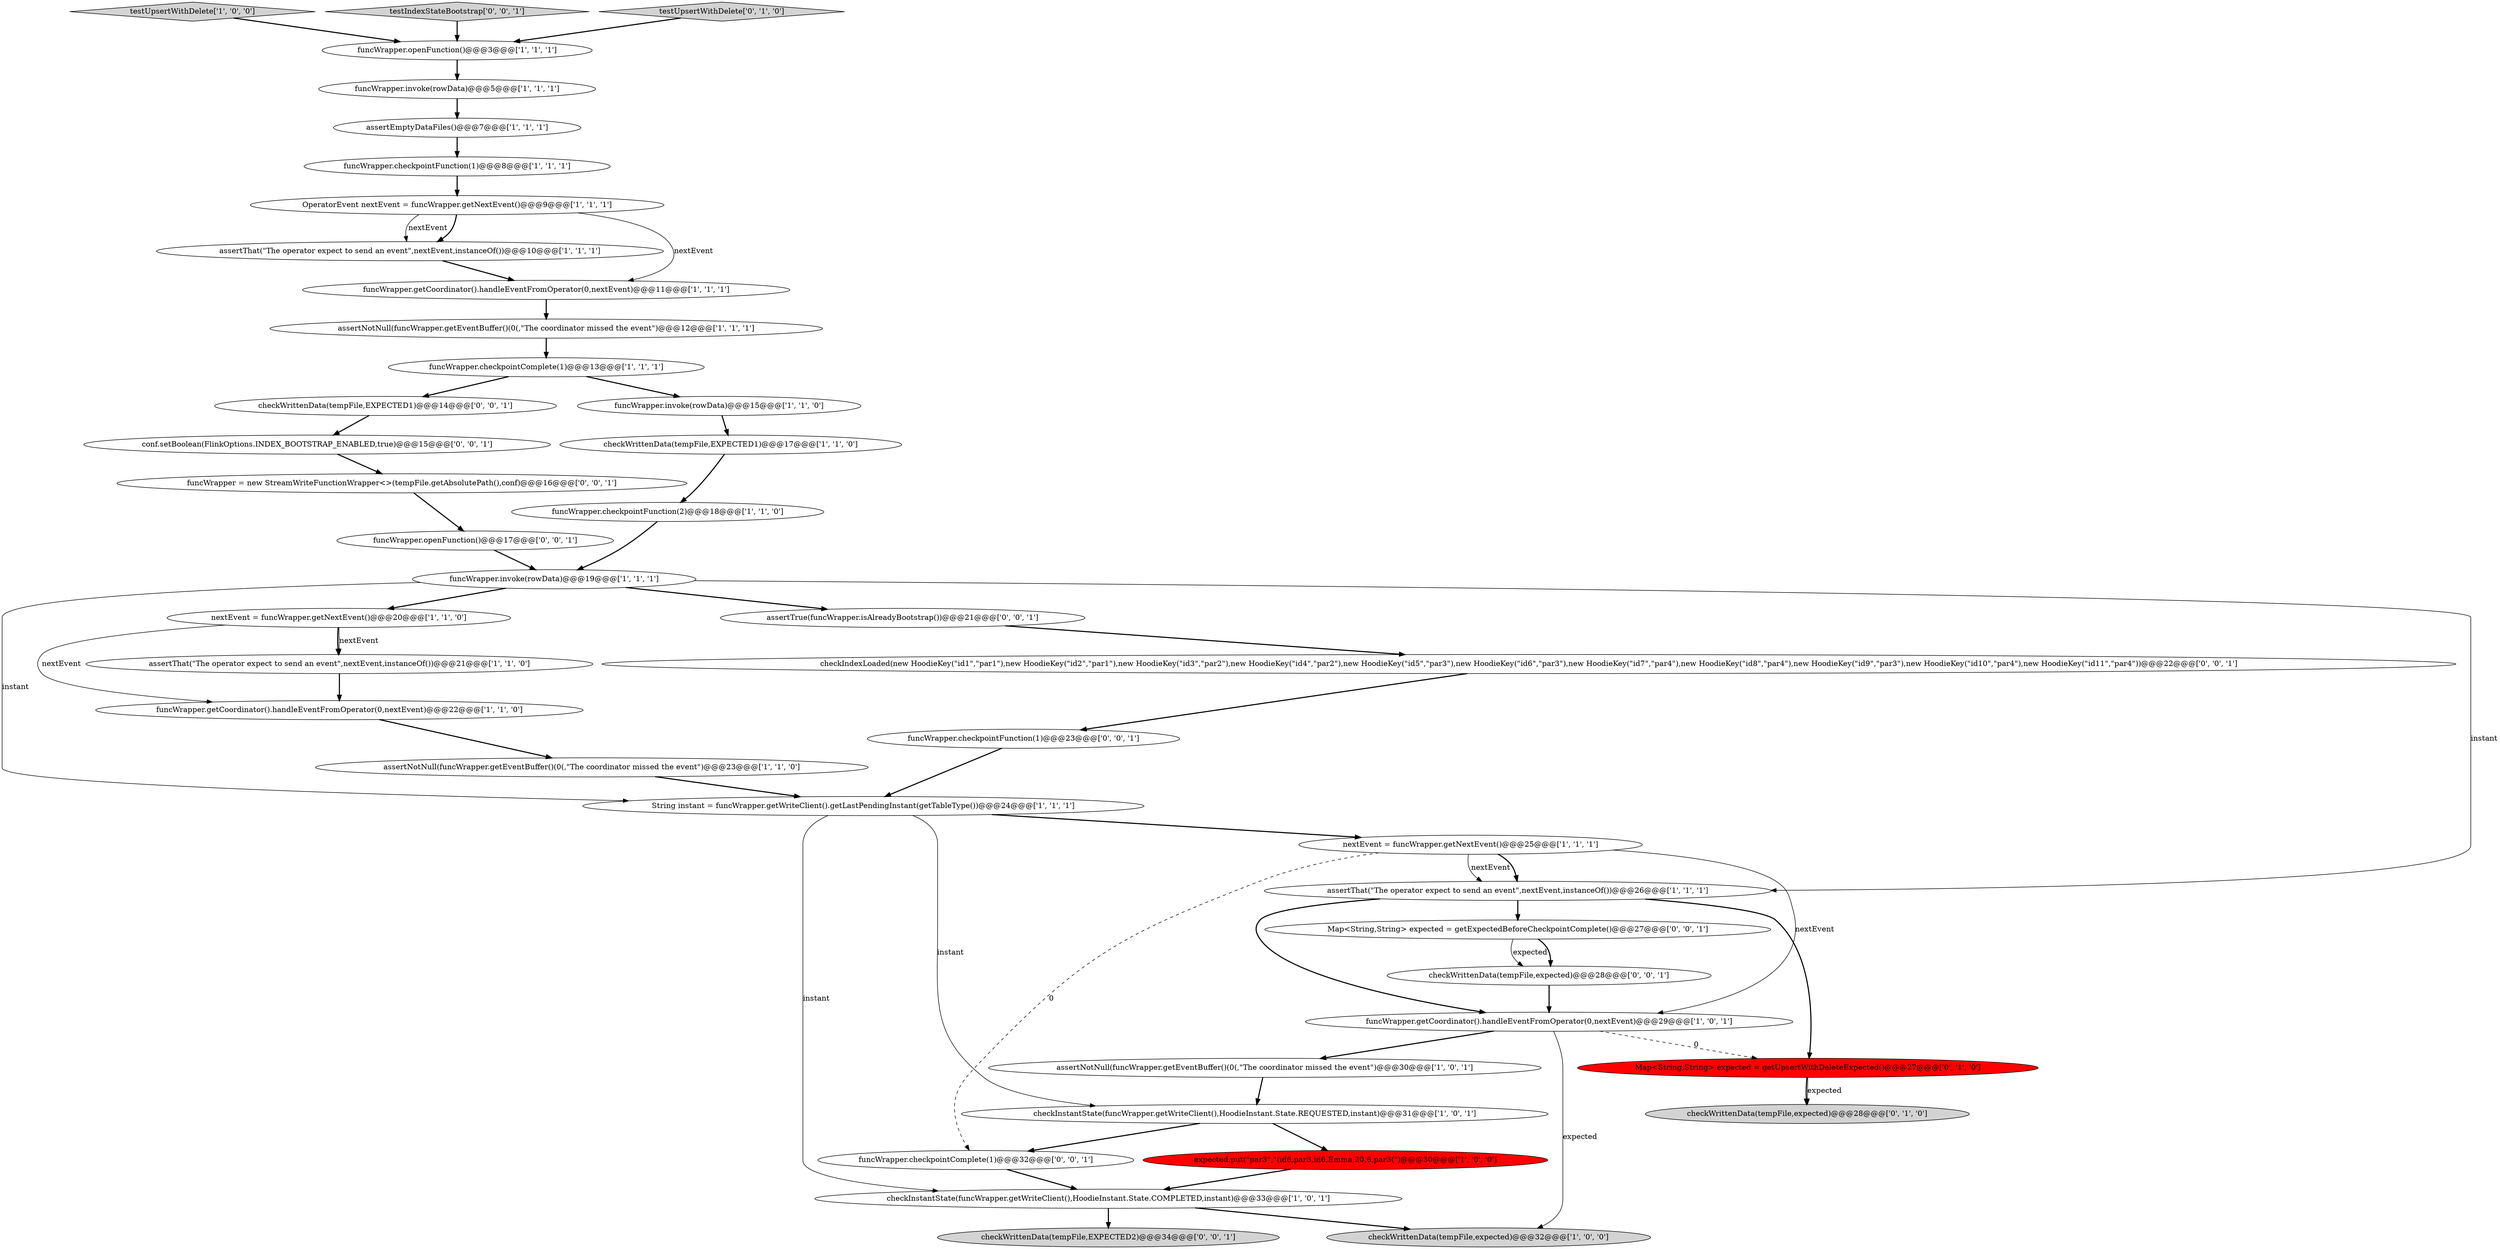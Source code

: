 digraph {
2 [style = filled, label = "assertEmptyDataFiles()@@@7@@@['1', '1', '1']", fillcolor = white, shape = ellipse image = "AAA0AAABBB1BBB"];
9 [style = filled, label = "funcWrapper.invoke(rowData)@@@19@@@['1', '1', '1']", fillcolor = white, shape = ellipse image = "AAA0AAABBB1BBB"];
25 [style = filled, label = "assertNotNull(funcWrapper.getEventBuffer()(0(,\"The coordinator missed the event\")@@@23@@@['1', '1', '0']", fillcolor = white, shape = ellipse image = "AAA0AAABBB1BBB"];
19 [style = filled, label = "funcWrapper.getCoordinator().handleEventFromOperator(0,nextEvent)@@@29@@@['1', '0', '1']", fillcolor = white, shape = ellipse image = "AAA0AAABBB1BBB"];
38 [style = filled, label = "checkWrittenData(tempFile,expected)@@@28@@@['0', '0', '1']", fillcolor = white, shape = ellipse image = "AAA0AAABBB3BBB"];
8 [style = filled, label = "testUpsertWithDelete['1', '0', '0']", fillcolor = lightgray, shape = diamond image = "AAA0AAABBB1BBB"];
10 [style = filled, label = "String instant = funcWrapper.getWriteClient().getLastPendingInstant(getTableType())@@@24@@@['1', '1', '1']", fillcolor = white, shape = ellipse image = "AAA0AAABBB1BBB"];
3 [style = filled, label = "assertNotNull(funcWrapper.getEventBuffer()(0(,\"The coordinator missed the event\")@@@30@@@['1', '0', '1']", fillcolor = white, shape = ellipse image = "AAA0AAABBB1BBB"];
0 [style = filled, label = "assertNotNull(funcWrapper.getEventBuffer()(0(,\"The coordinator missed the event\")@@@12@@@['1', '1', '1']", fillcolor = white, shape = ellipse image = "AAA0AAABBB1BBB"];
24 [style = filled, label = "nextEvent = funcWrapper.getNextEvent()@@@20@@@['1', '1', '0']", fillcolor = white, shape = ellipse image = "AAA0AAABBB1BBB"];
37 [style = filled, label = "funcWrapper.checkpointFunction(1)@@@23@@@['0', '0', '1']", fillcolor = white, shape = ellipse image = "AAA0AAABBB3BBB"];
16 [style = filled, label = "checkWrittenData(tempFile,expected)@@@32@@@['1', '0', '0']", fillcolor = lightgray, shape = ellipse image = "AAA0AAABBB1BBB"];
31 [style = filled, label = "funcWrapper.openFunction()@@@17@@@['0', '0', '1']", fillcolor = white, shape = ellipse image = "AAA0AAABBB3BBB"];
6 [style = filled, label = "funcWrapper.getCoordinator().handleEventFromOperator(0,nextEvent)@@@11@@@['1', '1', '1']", fillcolor = white, shape = ellipse image = "AAA0AAABBB1BBB"];
35 [style = filled, label = "checkIndexLoaded(new HoodieKey(\"id1\",\"par1\"),new HoodieKey(\"id2\",\"par1\"),new HoodieKey(\"id3\",\"par2\"),new HoodieKey(\"id4\",\"par2\"),new HoodieKey(\"id5\",\"par3\"),new HoodieKey(\"id6\",\"par3\"),new HoodieKey(\"id7\",\"par4\"),new HoodieKey(\"id8\",\"par4\"),new HoodieKey(\"id9\",\"par3\"),new HoodieKey(\"id10\",\"par4\"),new HoodieKey(\"id11\",\"par4\"))@@@22@@@['0', '0', '1']", fillcolor = white, shape = ellipse image = "AAA0AAABBB3BBB"];
22 [style = filled, label = "funcWrapper.invoke(rowData)@@@15@@@['1', '1', '0']", fillcolor = white, shape = ellipse image = "AAA0AAABBB1BBB"];
39 [style = filled, label = "testIndexStateBootstrap['0', '0', '1']", fillcolor = lightgray, shape = diamond image = "AAA0AAABBB3BBB"];
29 [style = filled, label = "Map<String,String> expected = getUpsertWithDeleteExpected()@@@27@@@['0', '1', '0']", fillcolor = red, shape = ellipse image = "AAA1AAABBB2BBB"];
30 [style = filled, label = "funcWrapper.checkpointComplete(1)@@@32@@@['0', '0', '1']", fillcolor = white, shape = ellipse image = "AAA0AAABBB3BBB"];
1 [style = filled, label = "expected.put(\"par3\",\"(id6,par3,id6,Emma,20,6,par3(\")@@@30@@@['1', '0', '0']", fillcolor = red, shape = ellipse image = "AAA1AAABBB1BBB"];
4 [style = filled, label = "checkInstantState(funcWrapper.getWriteClient(),HoodieInstant.State.COMPLETED,instant)@@@33@@@['1', '0', '1']", fillcolor = white, shape = ellipse image = "AAA0AAABBB1BBB"];
5 [style = filled, label = "funcWrapper.checkpointFunction(1)@@@8@@@['1', '1', '1']", fillcolor = white, shape = ellipse image = "AAA0AAABBB1BBB"];
27 [style = filled, label = "testUpsertWithDelete['0', '1', '0']", fillcolor = lightgray, shape = diamond image = "AAA0AAABBB2BBB"];
36 [style = filled, label = "checkWrittenData(tempFile,EXPECTED2)@@@34@@@['0', '0', '1']", fillcolor = lightgray, shape = ellipse image = "AAA0AAABBB3BBB"];
11 [style = filled, label = "assertThat(\"The operator expect to send an event\",nextEvent,instanceOf())@@@21@@@['1', '1', '0']", fillcolor = white, shape = ellipse image = "AAA0AAABBB1BBB"];
23 [style = filled, label = "nextEvent = funcWrapper.getNextEvent()@@@25@@@['1', '1', '1']", fillcolor = white, shape = ellipse image = "AAA0AAABBB1BBB"];
21 [style = filled, label = "assertThat(\"The operator expect to send an event\",nextEvent,instanceOf())@@@10@@@['1', '1', '1']", fillcolor = white, shape = ellipse image = "AAA0AAABBB1BBB"];
17 [style = filled, label = "funcWrapper.openFunction()@@@3@@@['1', '1', '1']", fillcolor = white, shape = ellipse image = "AAA0AAABBB1BBB"];
41 [style = filled, label = "assertTrue(funcWrapper.isAlreadyBootstrap())@@@21@@@['0', '0', '1']", fillcolor = white, shape = ellipse image = "AAA0AAABBB3BBB"];
12 [style = filled, label = "checkWrittenData(tempFile,EXPECTED1)@@@17@@@['1', '1', '0']", fillcolor = white, shape = ellipse image = "AAA0AAABBB1BBB"];
7 [style = filled, label = "funcWrapper.checkpointFunction(2)@@@18@@@['1', '1', '0']", fillcolor = white, shape = ellipse image = "AAA0AAABBB1BBB"];
13 [style = filled, label = "OperatorEvent nextEvent = funcWrapper.getNextEvent()@@@9@@@['1', '1', '1']", fillcolor = white, shape = ellipse image = "AAA0AAABBB1BBB"];
34 [style = filled, label = "funcWrapper = new StreamWriteFunctionWrapper<>(tempFile.getAbsolutePath(),conf)@@@16@@@['0', '0', '1']", fillcolor = white, shape = ellipse image = "AAA0AAABBB3BBB"];
14 [style = filled, label = "funcWrapper.checkpointComplete(1)@@@13@@@['1', '1', '1']", fillcolor = white, shape = ellipse image = "AAA0AAABBB1BBB"];
26 [style = filled, label = "checkInstantState(funcWrapper.getWriteClient(),HoodieInstant.State.REQUESTED,instant)@@@31@@@['1', '0', '1']", fillcolor = white, shape = ellipse image = "AAA0AAABBB1BBB"];
18 [style = filled, label = "assertThat(\"The operator expect to send an event\",nextEvent,instanceOf())@@@26@@@['1', '1', '1']", fillcolor = white, shape = ellipse image = "AAA0AAABBB1BBB"];
15 [style = filled, label = "funcWrapper.getCoordinator().handleEventFromOperator(0,nextEvent)@@@22@@@['1', '1', '0']", fillcolor = white, shape = ellipse image = "AAA0AAABBB1BBB"];
28 [style = filled, label = "checkWrittenData(tempFile,expected)@@@28@@@['0', '1', '0']", fillcolor = lightgray, shape = ellipse image = "AAA0AAABBB2BBB"];
33 [style = filled, label = "Map<String,String> expected = getExpectedBeforeCheckpointComplete()@@@27@@@['0', '0', '1']", fillcolor = white, shape = ellipse image = "AAA0AAABBB3BBB"];
20 [style = filled, label = "funcWrapper.invoke(rowData)@@@5@@@['1', '1', '1']", fillcolor = white, shape = ellipse image = "AAA0AAABBB1BBB"];
40 [style = filled, label = "conf.setBoolean(FlinkOptions.INDEX_BOOTSTRAP_ENABLED,true)@@@15@@@['0', '0', '1']", fillcolor = white, shape = ellipse image = "AAA0AAABBB3BBB"];
32 [style = filled, label = "checkWrittenData(tempFile,EXPECTED1)@@@14@@@['0', '0', '1']", fillcolor = white, shape = ellipse image = "AAA0AAABBB3BBB"];
1->4 [style = bold, label=""];
23->18 [style = solid, label="nextEvent"];
21->6 [style = bold, label=""];
31->9 [style = bold, label=""];
15->25 [style = bold, label=""];
37->10 [style = bold, label=""];
26->1 [style = bold, label=""];
18->33 [style = bold, label=""];
14->22 [style = bold, label=""];
18->19 [style = bold, label=""];
19->29 [style = dashed, label="0"];
3->26 [style = bold, label=""];
9->18 [style = solid, label="instant"];
34->31 [style = bold, label=""];
6->0 [style = bold, label=""];
40->34 [style = bold, label=""];
23->19 [style = solid, label="nextEvent"];
24->11 [style = solid, label="nextEvent"];
33->38 [style = solid, label="expected"];
12->7 [style = bold, label=""];
11->15 [style = bold, label=""];
38->19 [style = bold, label=""];
24->15 [style = solid, label="nextEvent"];
26->30 [style = bold, label=""];
20->2 [style = bold, label=""];
29->28 [style = bold, label=""];
9->41 [style = bold, label=""];
7->9 [style = bold, label=""];
8->17 [style = bold, label=""];
19->16 [style = solid, label="expected"];
18->29 [style = bold, label=""];
0->14 [style = bold, label=""];
9->10 [style = solid, label="instant"];
35->37 [style = bold, label=""];
39->17 [style = bold, label=""];
10->23 [style = bold, label=""];
24->11 [style = bold, label=""];
22->12 [style = bold, label=""];
30->4 [style = bold, label=""];
5->13 [style = bold, label=""];
32->40 [style = bold, label=""];
23->30 [style = dashed, label="0"];
27->17 [style = bold, label=""];
33->38 [style = bold, label=""];
25->10 [style = bold, label=""];
4->36 [style = bold, label=""];
29->28 [style = solid, label="expected"];
10->26 [style = solid, label="instant"];
13->21 [style = bold, label=""];
14->32 [style = bold, label=""];
19->3 [style = bold, label=""];
13->21 [style = solid, label="nextEvent"];
9->24 [style = bold, label=""];
23->18 [style = bold, label=""];
13->6 [style = solid, label="nextEvent"];
4->16 [style = bold, label=""];
10->4 [style = solid, label="instant"];
2->5 [style = bold, label=""];
17->20 [style = bold, label=""];
41->35 [style = bold, label=""];
}
